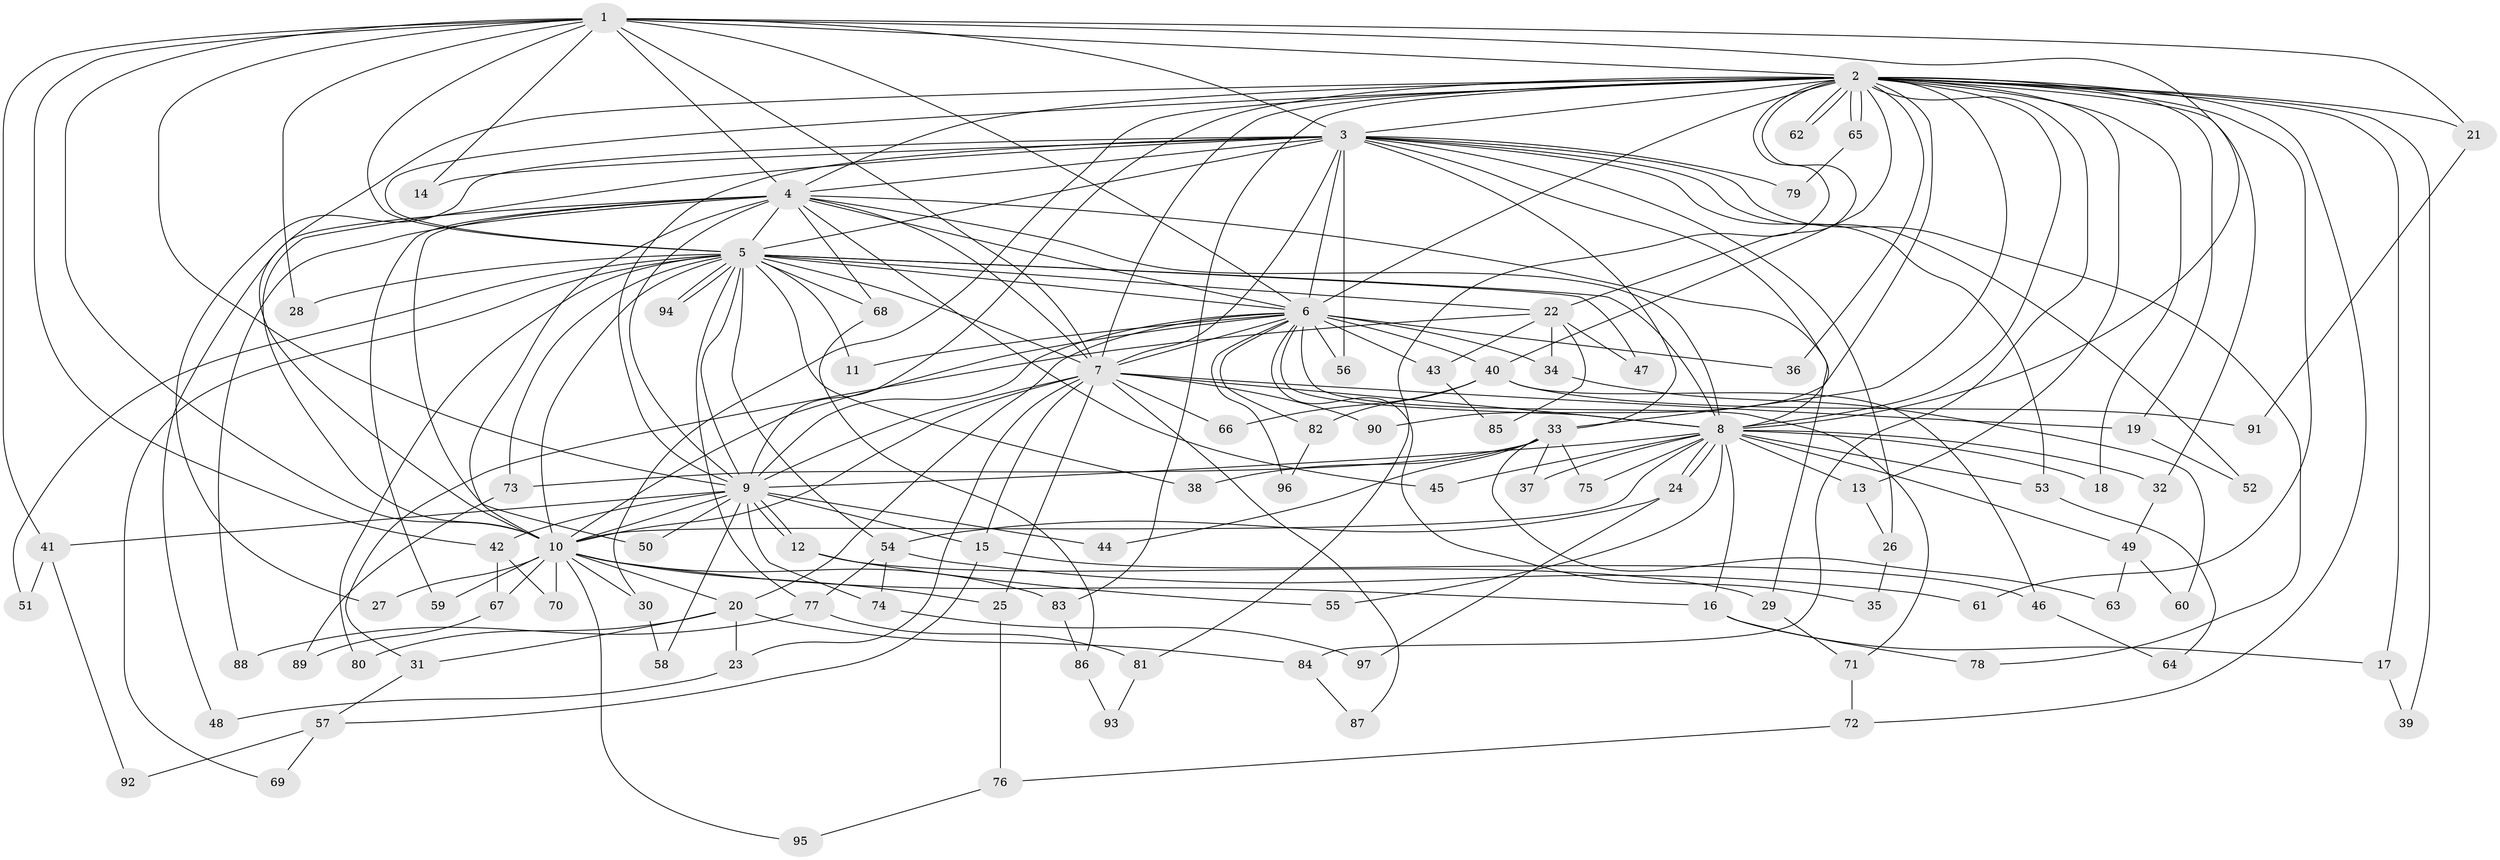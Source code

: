 // coarse degree distribution, {11: 0.014285714285714285, 29: 0.014285714285714285, 15: 0.014285714285714285, 14: 0.014285714285714285, 24: 0.014285714285714285, 16: 0.014285714285714285, 21: 0.014285714285714285, 20: 0.02857142857142857, 2: 0.4, 3: 0.2857142857142857, 4: 0.1, 8: 0.014285714285714285, 6: 0.014285714285714285, 5: 0.04285714285714286, 1: 0.014285714285714285}
// Generated by graph-tools (version 1.1) at 2025/41/03/06/25 10:41:37]
// undirected, 97 vertices, 219 edges
graph export_dot {
graph [start="1"]
  node [color=gray90,style=filled];
  1;
  2;
  3;
  4;
  5;
  6;
  7;
  8;
  9;
  10;
  11;
  12;
  13;
  14;
  15;
  16;
  17;
  18;
  19;
  20;
  21;
  22;
  23;
  24;
  25;
  26;
  27;
  28;
  29;
  30;
  31;
  32;
  33;
  34;
  35;
  36;
  37;
  38;
  39;
  40;
  41;
  42;
  43;
  44;
  45;
  46;
  47;
  48;
  49;
  50;
  51;
  52;
  53;
  54;
  55;
  56;
  57;
  58;
  59;
  60;
  61;
  62;
  63;
  64;
  65;
  66;
  67;
  68;
  69;
  70;
  71;
  72;
  73;
  74;
  75;
  76;
  77;
  78;
  79;
  80;
  81;
  82;
  83;
  84;
  85;
  86;
  87;
  88;
  89;
  90;
  91;
  92;
  93;
  94;
  95;
  96;
  97;
  1 -- 2;
  1 -- 3;
  1 -- 4;
  1 -- 5;
  1 -- 6;
  1 -- 7;
  1 -- 8;
  1 -- 9;
  1 -- 10;
  1 -- 14;
  1 -- 21;
  1 -- 28;
  1 -- 41;
  1 -- 42;
  2 -- 3;
  2 -- 4;
  2 -- 5;
  2 -- 6;
  2 -- 7;
  2 -- 8;
  2 -- 9;
  2 -- 10;
  2 -- 13;
  2 -- 17;
  2 -- 18;
  2 -- 19;
  2 -- 21;
  2 -- 22;
  2 -- 30;
  2 -- 32;
  2 -- 33;
  2 -- 36;
  2 -- 39;
  2 -- 40;
  2 -- 61;
  2 -- 62;
  2 -- 62;
  2 -- 65;
  2 -- 65;
  2 -- 72;
  2 -- 81;
  2 -- 83;
  2 -- 84;
  2 -- 90;
  3 -- 4;
  3 -- 5;
  3 -- 6;
  3 -- 7;
  3 -- 8;
  3 -- 9;
  3 -- 10;
  3 -- 14;
  3 -- 26;
  3 -- 27;
  3 -- 33;
  3 -- 52;
  3 -- 53;
  3 -- 56;
  3 -- 78;
  3 -- 79;
  4 -- 5;
  4 -- 6;
  4 -- 7;
  4 -- 8;
  4 -- 9;
  4 -- 10;
  4 -- 29;
  4 -- 45;
  4 -- 48;
  4 -- 50;
  4 -- 59;
  4 -- 68;
  4 -- 88;
  5 -- 6;
  5 -- 7;
  5 -- 8;
  5 -- 9;
  5 -- 10;
  5 -- 11;
  5 -- 22;
  5 -- 28;
  5 -- 38;
  5 -- 47;
  5 -- 51;
  5 -- 54;
  5 -- 68;
  5 -- 69;
  5 -- 73;
  5 -- 77;
  5 -- 80;
  5 -- 94;
  5 -- 94;
  6 -- 7;
  6 -- 8;
  6 -- 9;
  6 -- 10;
  6 -- 11;
  6 -- 20;
  6 -- 34;
  6 -- 35;
  6 -- 36;
  6 -- 40;
  6 -- 43;
  6 -- 56;
  6 -- 71;
  6 -- 82;
  6 -- 96;
  7 -- 8;
  7 -- 9;
  7 -- 10;
  7 -- 15;
  7 -- 19;
  7 -- 23;
  7 -- 25;
  7 -- 66;
  7 -- 87;
  7 -- 90;
  8 -- 9;
  8 -- 10;
  8 -- 13;
  8 -- 16;
  8 -- 18;
  8 -- 24;
  8 -- 24;
  8 -- 32;
  8 -- 37;
  8 -- 45;
  8 -- 49;
  8 -- 53;
  8 -- 55;
  8 -- 75;
  9 -- 10;
  9 -- 12;
  9 -- 12;
  9 -- 15;
  9 -- 41;
  9 -- 42;
  9 -- 44;
  9 -- 50;
  9 -- 58;
  9 -- 74;
  10 -- 16;
  10 -- 20;
  10 -- 25;
  10 -- 27;
  10 -- 30;
  10 -- 59;
  10 -- 67;
  10 -- 70;
  10 -- 83;
  10 -- 95;
  12 -- 29;
  12 -- 55;
  13 -- 26;
  15 -- 46;
  15 -- 57;
  16 -- 17;
  16 -- 78;
  17 -- 39;
  19 -- 52;
  20 -- 23;
  20 -- 31;
  20 -- 80;
  20 -- 84;
  21 -- 91;
  22 -- 31;
  22 -- 34;
  22 -- 43;
  22 -- 47;
  22 -- 85;
  23 -- 48;
  24 -- 54;
  24 -- 97;
  25 -- 76;
  26 -- 35;
  29 -- 71;
  30 -- 58;
  31 -- 57;
  32 -- 49;
  33 -- 37;
  33 -- 38;
  33 -- 44;
  33 -- 63;
  33 -- 73;
  33 -- 75;
  34 -- 60;
  40 -- 46;
  40 -- 66;
  40 -- 82;
  40 -- 91;
  41 -- 51;
  41 -- 92;
  42 -- 67;
  42 -- 70;
  43 -- 85;
  46 -- 64;
  49 -- 60;
  49 -- 63;
  53 -- 64;
  54 -- 61;
  54 -- 74;
  54 -- 77;
  57 -- 69;
  57 -- 92;
  65 -- 79;
  67 -- 89;
  68 -- 86;
  71 -- 72;
  72 -- 76;
  73 -- 89;
  74 -- 97;
  76 -- 95;
  77 -- 81;
  77 -- 88;
  81 -- 93;
  82 -- 96;
  83 -- 86;
  84 -- 87;
  86 -- 93;
}
